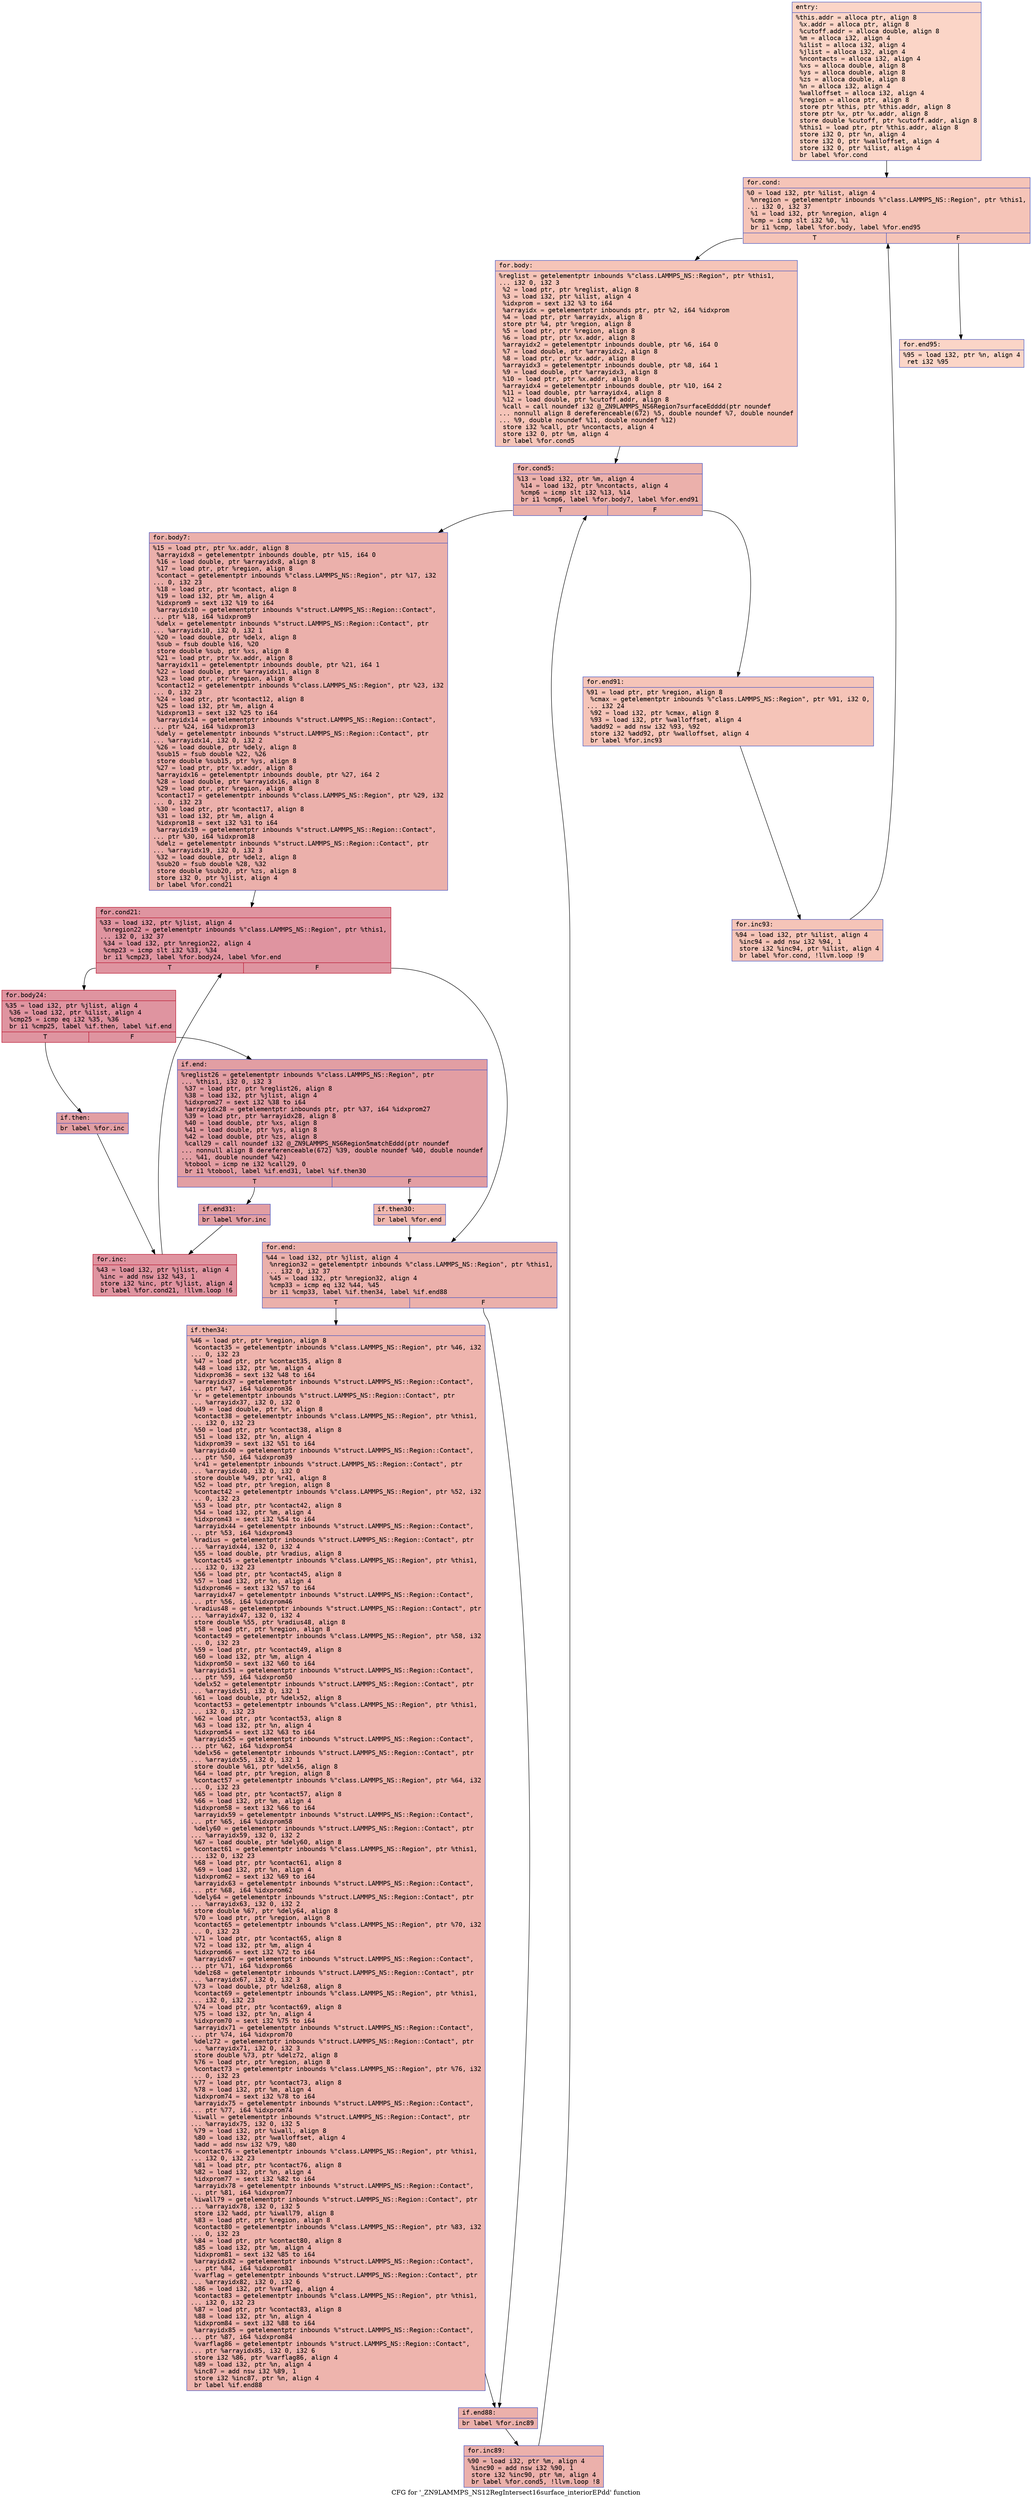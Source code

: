 digraph "CFG for '_ZN9LAMMPS_NS12RegIntersect16surface_interiorEPdd' function" {
	label="CFG for '_ZN9LAMMPS_NS12RegIntersect16surface_interiorEPdd' function";

	Node0x5640011de740 [shape=record,color="#3d50c3ff", style=filled, fillcolor="#f5a08170" fontname="Courier",label="{entry:\l|  %this.addr = alloca ptr, align 8\l  %x.addr = alloca ptr, align 8\l  %cutoff.addr = alloca double, align 8\l  %m = alloca i32, align 4\l  %ilist = alloca i32, align 4\l  %jlist = alloca i32, align 4\l  %ncontacts = alloca i32, align 4\l  %xs = alloca double, align 8\l  %ys = alloca double, align 8\l  %zs = alloca double, align 8\l  %n = alloca i32, align 4\l  %walloffset = alloca i32, align 4\l  %region = alloca ptr, align 8\l  store ptr %this, ptr %this.addr, align 8\l  store ptr %x, ptr %x.addr, align 8\l  store double %cutoff, ptr %cutoff.addr, align 8\l  %this1 = load ptr, ptr %this.addr, align 8\l  store i32 0, ptr %n, align 4\l  store i32 0, ptr %walloffset, align 4\l  store i32 0, ptr %ilist, align 4\l  br label %for.cond\l}"];
	Node0x5640011de740 -> Node0x5640011df430[tooltip="entry -> for.cond\nProbability 100.00%" ];
	Node0x5640011df430 [shape=record,color="#3d50c3ff", style=filled, fillcolor="#e97a5f70" fontname="Courier",label="{for.cond:\l|  %0 = load i32, ptr %ilist, align 4\l  %nregion = getelementptr inbounds %\"class.LAMMPS_NS::Region\", ptr %this1,\l... i32 0, i32 37\l  %1 = load i32, ptr %nregion, align 4\l  %cmp = icmp slt i32 %0, %1\l  br i1 %cmp, label %for.body, label %for.end95\l|{<s0>T|<s1>F}}"];
	Node0x5640011df430:s0 -> Node0x5640011df720[tooltip="for.cond -> for.body\nProbability 96.88%" ];
	Node0x5640011df430:s1 -> Node0x5640011df7a0[tooltip="for.cond -> for.end95\nProbability 3.12%" ];
	Node0x5640011df720 [shape=record,color="#3d50c3ff", style=filled, fillcolor="#e97a5f70" fontname="Courier",label="{for.body:\l|  %reglist = getelementptr inbounds %\"class.LAMMPS_NS::Region\", ptr %this1,\l... i32 0, i32 3\l  %2 = load ptr, ptr %reglist, align 8\l  %3 = load i32, ptr %ilist, align 4\l  %idxprom = sext i32 %3 to i64\l  %arrayidx = getelementptr inbounds ptr, ptr %2, i64 %idxprom\l  %4 = load ptr, ptr %arrayidx, align 8\l  store ptr %4, ptr %region, align 8\l  %5 = load ptr, ptr %region, align 8\l  %6 = load ptr, ptr %x.addr, align 8\l  %arrayidx2 = getelementptr inbounds double, ptr %6, i64 0\l  %7 = load double, ptr %arrayidx2, align 8\l  %8 = load ptr, ptr %x.addr, align 8\l  %arrayidx3 = getelementptr inbounds double, ptr %8, i64 1\l  %9 = load double, ptr %arrayidx3, align 8\l  %10 = load ptr, ptr %x.addr, align 8\l  %arrayidx4 = getelementptr inbounds double, ptr %10, i64 2\l  %11 = load double, ptr %arrayidx4, align 8\l  %12 = load double, ptr %cutoff.addr, align 8\l  %call = call noundef i32 @_ZN9LAMMPS_NS6Region7surfaceEdddd(ptr noundef\l... nonnull align 8 dereferenceable(672) %5, double noundef %7, double noundef\l... %9, double noundef %11, double noundef %12)\l  store i32 %call, ptr %ncontacts, align 4\l  store i32 0, ptr %m, align 4\l  br label %for.cond5\l}"];
	Node0x5640011df720 -> Node0x5640011e0920[tooltip="for.body -> for.cond5\nProbability 100.00%" ];
	Node0x5640011e0920 [shape=record,color="#3d50c3ff", style=filled, fillcolor="#d24b4070" fontname="Courier",label="{for.cond5:\l|  %13 = load i32, ptr %m, align 4\l  %14 = load i32, ptr %ncontacts, align 4\l  %cmp6 = icmp slt i32 %13, %14\l  br i1 %cmp6, label %for.body7, label %for.end91\l|{<s0>T|<s1>F}}"];
	Node0x5640011e0920:s0 -> Node0x5640011e0b70[tooltip="for.cond5 -> for.body7\nProbability 96.88%" ];
	Node0x5640011e0920:s1 -> Node0x5640011e0bf0[tooltip="for.cond5 -> for.end91\nProbability 3.12%" ];
	Node0x5640011e0b70 [shape=record,color="#3d50c3ff", style=filled, fillcolor="#d24b4070" fontname="Courier",label="{for.body7:\l|  %15 = load ptr, ptr %x.addr, align 8\l  %arrayidx8 = getelementptr inbounds double, ptr %15, i64 0\l  %16 = load double, ptr %arrayidx8, align 8\l  %17 = load ptr, ptr %region, align 8\l  %contact = getelementptr inbounds %\"class.LAMMPS_NS::Region\", ptr %17, i32\l... 0, i32 23\l  %18 = load ptr, ptr %contact, align 8\l  %19 = load i32, ptr %m, align 4\l  %idxprom9 = sext i32 %19 to i64\l  %arrayidx10 = getelementptr inbounds %\"struct.LAMMPS_NS::Region::Contact\",\l... ptr %18, i64 %idxprom9\l  %delx = getelementptr inbounds %\"struct.LAMMPS_NS::Region::Contact\", ptr\l... %arrayidx10, i32 0, i32 1\l  %20 = load double, ptr %delx, align 8\l  %sub = fsub double %16, %20\l  store double %sub, ptr %xs, align 8\l  %21 = load ptr, ptr %x.addr, align 8\l  %arrayidx11 = getelementptr inbounds double, ptr %21, i64 1\l  %22 = load double, ptr %arrayidx11, align 8\l  %23 = load ptr, ptr %region, align 8\l  %contact12 = getelementptr inbounds %\"class.LAMMPS_NS::Region\", ptr %23, i32\l... 0, i32 23\l  %24 = load ptr, ptr %contact12, align 8\l  %25 = load i32, ptr %m, align 4\l  %idxprom13 = sext i32 %25 to i64\l  %arrayidx14 = getelementptr inbounds %\"struct.LAMMPS_NS::Region::Contact\",\l... ptr %24, i64 %idxprom13\l  %dely = getelementptr inbounds %\"struct.LAMMPS_NS::Region::Contact\", ptr\l... %arrayidx14, i32 0, i32 2\l  %26 = load double, ptr %dely, align 8\l  %sub15 = fsub double %22, %26\l  store double %sub15, ptr %ys, align 8\l  %27 = load ptr, ptr %x.addr, align 8\l  %arrayidx16 = getelementptr inbounds double, ptr %27, i64 2\l  %28 = load double, ptr %arrayidx16, align 8\l  %29 = load ptr, ptr %region, align 8\l  %contact17 = getelementptr inbounds %\"class.LAMMPS_NS::Region\", ptr %29, i32\l... 0, i32 23\l  %30 = load ptr, ptr %contact17, align 8\l  %31 = load i32, ptr %m, align 4\l  %idxprom18 = sext i32 %31 to i64\l  %arrayidx19 = getelementptr inbounds %\"struct.LAMMPS_NS::Region::Contact\",\l... ptr %30, i64 %idxprom18\l  %delz = getelementptr inbounds %\"struct.LAMMPS_NS::Region::Contact\", ptr\l... %arrayidx19, i32 0, i32 3\l  %32 = load double, ptr %delz, align 8\l  %sub20 = fsub double %28, %32\l  store double %sub20, ptr %zs, align 8\l  store i32 0, ptr %jlist, align 4\l  br label %for.cond21\l}"];
	Node0x5640011e0b70 -> Node0x5640011e2ca0[tooltip="for.body7 -> for.cond21\nProbability 100.00%" ];
	Node0x5640011e2ca0 [shape=record,color="#b70d28ff", style=filled, fillcolor="#b70d2870" fontname="Courier",label="{for.cond21:\l|  %33 = load i32, ptr %jlist, align 4\l  %nregion22 = getelementptr inbounds %\"class.LAMMPS_NS::Region\", ptr %this1,\l... i32 0, i32 37\l  %34 = load i32, ptr %nregion22, align 4\l  %cmp23 = icmp slt i32 %33, %34\l  br i1 %cmp23, label %for.body24, label %for.end\l|{<s0>T|<s1>F}}"];
	Node0x5640011e2ca0:s0 -> Node0x5640011e3030[tooltip="for.cond21 -> for.body24\nProbability 96.88%" ];
	Node0x5640011e2ca0:s1 -> Node0x5640011e30b0[tooltip="for.cond21 -> for.end\nProbability 3.12%" ];
	Node0x5640011e3030 [shape=record,color="#b70d28ff", style=filled, fillcolor="#b70d2870" fontname="Courier",label="{for.body24:\l|  %35 = load i32, ptr %jlist, align 4\l  %36 = load i32, ptr %ilist, align 4\l  %cmp25 = icmp eq i32 %35, %36\l  br i1 %cmp25, label %if.then, label %if.end\l|{<s0>T|<s1>F}}"];
	Node0x5640011e3030:s0 -> Node0x5640011e3380[tooltip="for.body24 -> if.then\nProbability 50.00%" ];
	Node0x5640011e3030:s1 -> Node0x5640011e33f0[tooltip="for.body24 -> if.end\nProbability 50.00%" ];
	Node0x5640011e3380 [shape=record,color="#3d50c3ff", style=filled, fillcolor="#be242e70" fontname="Courier",label="{if.then:\l|  br label %for.inc\l}"];
	Node0x5640011e3380 -> Node0x5640011e3510[tooltip="if.then -> for.inc\nProbability 100.00%" ];
	Node0x5640011e33f0 [shape=record,color="#3d50c3ff", style=filled, fillcolor="#be242e70" fontname="Courier",label="{if.end:\l|  %reglist26 = getelementptr inbounds %\"class.LAMMPS_NS::Region\", ptr\l... %this1, i32 0, i32 3\l  %37 = load ptr, ptr %reglist26, align 8\l  %38 = load i32, ptr %jlist, align 4\l  %idxprom27 = sext i32 %38 to i64\l  %arrayidx28 = getelementptr inbounds ptr, ptr %37, i64 %idxprom27\l  %39 = load ptr, ptr %arrayidx28, align 8\l  %40 = load double, ptr %xs, align 8\l  %41 = load double, ptr %ys, align 8\l  %42 = load double, ptr %zs, align 8\l  %call29 = call noundef i32 @_ZN9LAMMPS_NS6Region5matchEddd(ptr noundef\l... nonnull align 8 dereferenceable(672) %39, double noundef %40, double noundef\l... %41, double noundef %42)\l  %tobool = icmp ne i32 %call29, 0\l  br i1 %tobool, label %if.end31, label %if.then30\l|{<s0>T|<s1>F}}"];
	Node0x5640011e33f0:s0 -> Node0x5640011e3dd0[tooltip="if.end -> if.end31\nProbability 96.88%" ];
	Node0x5640011e33f0:s1 -> Node0x5640011e3e20[tooltip="if.end -> if.then30\nProbability 3.12%" ];
	Node0x5640011e3e20 [shape=record,color="#3d50c3ff", style=filled, fillcolor="#dc5d4a70" fontname="Courier",label="{if.then30:\l|  br label %for.end\l}"];
	Node0x5640011e3e20 -> Node0x5640011e30b0[tooltip="if.then30 -> for.end\nProbability 100.00%" ];
	Node0x5640011e3dd0 [shape=record,color="#3d50c3ff", style=filled, fillcolor="#be242e70" fontname="Courier",label="{if.end31:\l|  br label %for.inc\l}"];
	Node0x5640011e3dd0 -> Node0x5640011e3510[tooltip="if.end31 -> for.inc\nProbability 100.00%" ];
	Node0x5640011e3510 [shape=record,color="#b70d28ff", style=filled, fillcolor="#b70d2870" fontname="Courier",label="{for.inc:\l|  %43 = load i32, ptr %jlist, align 4\l  %inc = add nsw i32 %43, 1\l  store i32 %inc, ptr %jlist, align 4\l  br label %for.cond21, !llvm.loop !6\l}"];
	Node0x5640011e3510 -> Node0x5640011e2ca0[tooltip="for.inc -> for.cond21\nProbability 100.00%" ];
	Node0x5640011e30b0 [shape=record,color="#3d50c3ff", style=filled, fillcolor="#d24b4070" fontname="Courier",label="{for.end:\l|  %44 = load i32, ptr %jlist, align 4\l  %nregion32 = getelementptr inbounds %\"class.LAMMPS_NS::Region\", ptr %this1,\l... i32 0, i32 37\l  %45 = load i32, ptr %nregion32, align 4\l  %cmp33 = icmp eq i32 %44, %45\l  br i1 %cmp33, label %if.then34, label %if.end88\l|{<s0>T|<s1>F}}"];
	Node0x5640011e30b0:s0 -> Node0x5640011e45b0[tooltip="for.end -> if.then34\nProbability 50.00%" ];
	Node0x5640011e30b0:s1 -> Node0x5640011e4630[tooltip="for.end -> if.end88\nProbability 50.00%" ];
	Node0x5640011e45b0 [shape=record,color="#3d50c3ff", style=filled, fillcolor="#d8564670" fontname="Courier",label="{if.then34:\l|  %46 = load ptr, ptr %region, align 8\l  %contact35 = getelementptr inbounds %\"class.LAMMPS_NS::Region\", ptr %46, i32\l... 0, i32 23\l  %47 = load ptr, ptr %contact35, align 8\l  %48 = load i32, ptr %m, align 4\l  %idxprom36 = sext i32 %48 to i64\l  %arrayidx37 = getelementptr inbounds %\"struct.LAMMPS_NS::Region::Contact\",\l... ptr %47, i64 %idxprom36\l  %r = getelementptr inbounds %\"struct.LAMMPS_NS::Region::Contact\", ptr\l... %arrayidx37, i32 0, i32 0\l  %49 = load double, ptr %r, align 8\l  %contact38 = getelementptr inbounds %\"class.LAMMPS_NS::Region\", ptr %this1,\l... i32 0, i32 23\l  %50 = load ptr, ptr %contact38, align 8\l  %51 = load i32, ptr %n, align 4\l  %idxprom39 = sext i32 %51 to i64\l  %arrayidx40 = getelementptr inbounds %\"struct.LAMMPS_NS::Region::Contact\",\l... ptr %50, i64 %idxprom39\l  %r41 = getelementptr inbounds %\"struct.LAMMPS_NS::Region::Contact\", ptr\l... %arrayidx40, i32 0, i32 0\l  store double %49, ptr %r41, align 8\l  %52 = load ptr, ptr %region, align 8\l  %contact42 = getelementptr inbounds %\"class.LAMMPS_NS::Region\", ptr %52, i32\l... 0, i32 23\l  %53 = load ptr, ptr %contact42, align 8\l  %54 = load i32, ptr %m, align 4\l  %idxprom43 = sext i32 %54 to i64\l  %arrayidx44 = getelementptr inbounds %\"struct.LAMMPS_NS::Region::Contact\",\l... ptr %53, i64 %idxprom43\l  %radius = getelementptr inbounds %\"struct.LAMMPS_NS::Region::Contact\", ptr\l... %arrayidx44, i32 0, i32 4\l  %55 = load double, ptr %radius, align 8\l  %contact45 = getelementptr inbounds %\"class.LAMMPS_NS::Region\", ptr %this1,\l... i32 0, i32 23\l  %56 = load ptr, ptr %contact45, align 8\l  %57 = load i32, ptr %n, align 4\l  %idxprom46 = sext i32 %57 to i64\l  %arrayidx47 = getelementptr inbounds %\"struct.LAMMPS_NS::Region::Contact\",\l... ptr %56, i64 %idxprom46\l  %radius48 = getelementptr inbounds %\"struct.LAMMPS_NS::Region::Contact\", ptr\l... %arrayidx47, i32 0, i32 4\l  store double %55, ptr %radius48, align 8\l  %58 = load ptr, ptr %region, align 8\l  %contact49 = getelementptr inbounds %\"class.LAMMPS_NS::Region\", ptr %58, i32\l... 0, i32 23\l  %59 = load ptr, ptr %contact49, align 8\l  %60 = load i32, ptr %m, align 4\l  %idxprom50 = sext i32 %60 to i64\l  %arrayidx51 = getelementptr inbounds %\"struct.LAMMPS_NS::Region::Contact\",\l... ptr %59, i64 %idxprom50\l  %delx52 = getelementptr inbounds %\"struct.LAMMPS_NS::Region::Contact\", ptr\l... %arrayidx51, i32 0, i32 1\l  %61 = load double, ptr %delx52, align 8\l  %contact53 = getelementptr inbounds %\"class.LAMMPS_NS::Region\", ptr %this1,\l... i32 0, i32 23\l  %62 = load ptr, ptr %contact53, align 8\l  %63 = load i32, ptr %n, align 4\l  %idxprom54 = sext i32 %63 to i64\l  %arrayidx55 = getelementptr inbounds %\"struct.LAMMPS_NS::Region::Contact\",\l... ptr %62, i64 %idxprom54\l  %delx56 = getelementptr inbounds %\"struct.LAMMPS_NS::Region::Contact\", ptr\l... %arrayidx55, i32 0, i32 1\l  store double %61, ptr %delx56, align 8\l  %64 = load ptr, ptr %region, align 8\l  %contact57 = getelementptr inbounds %\"class.LAMMPS_NS::Region\", ptr %64, i32\l... 0, i32 23\l  %65 = load ptr, ptr %contact57, align 8\l  %66 = load i32, ptr %m, align 4\l  %idxprom58 = sext i32 %66 to i64\l  %arrayidx59 = getelementptr inbounds %\"struct.LAMMPS_NS::Region::Contact\",\l... ptr %65, i64 %idxprom58\l  %dely60 = getelementptr inbounds %\"struct.LAMMPS_NS::Region::Contact\", ptr\l... %arrayidx59, i32 0, i32 2\l  %67 = load double, ptr %dely60, align 8\l  %contact61 = getelementptr inbounds %\"class.LAMMPS_NS::Region\", ptr %this1,\l... i32 0, i32 23\l  %68 = load ptr, ptr %contact61, align 8\l  %69 = load i32, ptr %n, align 4\l  %idxprom62 = sext i32 %69 to i64\l  %arrayidx63 = getelementptr inbounds %\"struct.LAMMPS_NS::Region::Contact\",\l... ptr %68, i64 %idxprom62\l  %dely64 = getelementptr inbounds %\"struct.LAMMPS_NS::Region::Contact\", ptr\l... %arrayidx63, i32 0, i32 2\l  store double %67, ptr %dely64, align 8\l  %70 = load ptr, ptr %region, align 8\l  %contact65 = getelementptr inbounds %\"class.LAMMPS_NS::Region\", ptr %70, i32\l... 0, i32 23\l  %71 = load ptr, ptr %contact65, align 8\l  %72 = load i32, ptr %m, align 4\l  %idxprom66 = sext i32 %72 to i64\l  %arrayidx67 = getelementptr inbounds %\"struct.LAMMPS_NS::Region::Contact\",\l... ptr %71, i64 %idxprom66\l  %delz68 = getelementptr inbounds %\"struct.LAMMPS_NS::Region::Contact\", ptr\l... %arrayidx67, i32 0, i32 3\l  %73 = load double, ptr %delz68, align 8\l  %contact69 = getelementptr inbounds %\"class.LAMMPS_NS::Region\", ptr %this1,\l... i32 0, i32 23\l  %74 = load ptr, ptr %contact69, align 8\l  %75 = load i32, ptr %n, align 4\l  %idxprom70 = sext i32 %75 to i64\l  %arrayidx71 = getelementptr inbounds %\"struct.LAMMPS_NS::Region::Contact\",\l... ptr %74, i64 %idxprom70\l  %delz72 = getelementptr inbounds %\"struct.LAMMPS_NS::Region::Contact\", ptr\l... %arrayidx71, i32 0, i32 3\l  store double %73, ptr %delz72, align 8\l  %76 = load ptr, ptr %region, align 8\l  %contact73 = getelementptr inbounds %\"class.LAMMPS_NS::Region\", ptr %76, i32\l... 0, i32 23\l  %77 = load ptr, ptr %contact73, align 8\l  %78 = load i32, ptr %m, align 4\l  %idxprom74 = sext i32 %78 to i64\l  %arrayidx75 = getelementptr inbounds %\"struct.LAMMPS_NS::Region::Contact\",\l... ptr %77, i64 %idxprom74\l  %iwall = getelementptr inbounds %\"struct.LAMMPS_NS::Region::Contact\", ptr\l... %arrayidx75, i32 0, i32 5\l  %79 = load i32, ptr %iwall, align 8\l  %80 = load i32, ptr %walloffset, align 4\l  %add = add nsw i32 %79, %80\l  %contact76 = getelementptr inbounds %\"class.LAMMPS_NS::Region\", ptr %this1,\l... i32 0, i32 23\l  %81 = load ptr, ptr %contact76, align 8\l  %82 = load i32, ptr %n, align 4\l  %idxprom77 = sext i32 %82 to i64\l  %arrayidx78 = getelementptr inbounds %\"struct.LAMMPS_NS::Region::Contact\",\l... ptr %81, i64 %idxprom77\l  %iwall79 = getelementptr inbounds %\"struct.LAMMPS_NS::Region::Contact\", ptr\l... %arrayidx78, i32 0, i32 5\l  store i32 %add, ptr %iwall79, align 8\l  %83 = load ptr, ptr %region, align 8\l  %contact80 = getelementptr inbounds %\"class.LAMMPS_NS::Region\", ptr %83, i32\l... 0, i32 23\l  %84 = load ptr, ptr %contact80, align 8\l  %85 = load i32, ptr %m, align 4\l  %idxprom81 = sext i32 %85 to i64\l  %arrayidx82 = getelementptr inbounds %\"struct.LAMMPS_NS::Region::Contact\",\l... ptr %84, i64 %idxprom81\l  %varflag = getelementptr inbounds %\"struct.LAMMPS_NS::Region::Contact\", ptr\l... %arrayidx82, i32 0, i32 6\l  %86 = load i32, ptr %varflag, align 4\l  %contact83 = getelementptr inbounds %\"class.LAMMPS_NS::Region\", ptr %this1,\l... i32 0, i32 23\l  %87 = load ptr, ptr %contact83, align 8\l  %88 = load i32, ptr %n, align 4\l  %idxprom84 = sext i32 %88 to i64\l  %arrayidx85 = getelementptr inbounds %\"struct.LAMMPS_NS::Region::Contact\",\l... ptr %87, i64 %idxprom84\l  %varflag86 = getelementptr inbounds %\"struct.LAMMPS_NS::Region::Contact\",\l... ptr %arrayidx85, i32 0, i32 6\l  store i32 %86, ptr %varflag86, align 4\l  %89 = load i32, ptr %n, align 4\l  %inc87 = add nsw i32 %89, 1\l  store i32 %inc87, ptr %n, align 4\l  br label %if.end88\l}"];
	Node0x5640011e45b0 -> Node0x5640011e4630[tooltip="if.then34 -> if.end88\nProbability 100.00%" ];
	Node0x5640011e4630 [shape=record,color="#3d50c3ff", style=filled, fillcolor="#d24b4070" fontname="Courier",label="{if.end88:\l|  br label %for.inc89\l}"];
	Node0x5640011e4630 -> Node0x5640011ea020[tooltip="if.end88 -> for.inc89\nProbability 100.00%" ];
	Node0x5640011ea020 [shape=record,color="#3d50c3ff", style=filled, fillcolor="#d24b4070" fontname="Courier",label="{for.inc89:\l|  %90 = load i32, ptr %m, align 4\l  %inc90 = add nsw i32 %90, 1\l  store i32 %inc90, ptr %m, align 4\l  br label %for.cond5, !llvm.loop !8\l}"];
	Node0x5640011ea020 -> Node0x5640011e0920[tooltip="for.inc89 -> for.cond5\nProbability 100.00%" ];
	Node0x5640011e0bf0 [shape=record,color="#3d50c3ff", style=filled, fillcolor="#e97a5f70" fontname="Courier",label="{for.end91:\l|  %91 = load ptr, ptr %region, align 8\l  %cmax = getelementptr inbounds %\"class.LAMMPS_NS::Region\", ptr %91, i32 0,\l... i32 24\l  %92 = load i32, ptr %cmax, align 8\l  %93 = load i32, ptr %walloffset, align 4\l  %add92 = add nsw i32 %93, %92\l  store i32 %add92, ptr %walloffset, align 4\l  br label %for.inc93\l}"];
	Node0x5640011e0bf0 -> Node0x5640011ea850[tooltip="for.end91 -> for.inc93\nProbability 100.00%" ];
	Node0x5640011ea850 [shape=record,color="#3d50c3ff", style=filled, fillcolor="#e97a5f70" fontname="Courier",label="{for.inc93:\l|  %94 = load i32, ptr %ilist, align 4\l  %inc94 = add nsw i32 %94, 1\l  store i32 %inc94, ptr %ilist, align 4\l  br label %for.cond, !llvm.loop !9\l}"];
	Node0x5640011ea850 -> Node0x5640011df430[tooltip="for.inc93 -> for.cond\nProbability 100.00%" ];
	Node0x5640011df7a0 [shape=record,color="#3d50c3ff", style=filled, fillcolor="#f5a08170" fontname="Courier",label="{for.end95:\l|  %95 = load i32, ptr %n, align 4\l  ret i32 %95\l}"];
}
